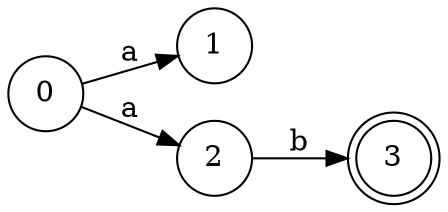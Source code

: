 digraph finite_state_machine {
	rankdir=LR;
	size="8,5"
	node [shape = doublecircle]; 3;
	node [shape = circle];
	0 -> 1 [ label = "a" ];
	0 -> 2 [ label = "a" ];
	2 -> 3 [ label = "b" ];
}
